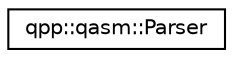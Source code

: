 digraph "Graphical Class Hierarchy"
{
  edge [fontname="Helvetica",fontsize="10",labelfontname="Helvetica",labelfontsize="10"];
  node [fontname="Helvetica",fontsize="10",shape=record];
  rankdir="LR";
  Node0 [label="qpp::qasm::Parser",height=0.2,width=0.4,color="black", fillcolor="white", style="filled",URL="$classqpp_1_1qasm_1_1_parser.html",tooltip="openQASM parser class "];
}
